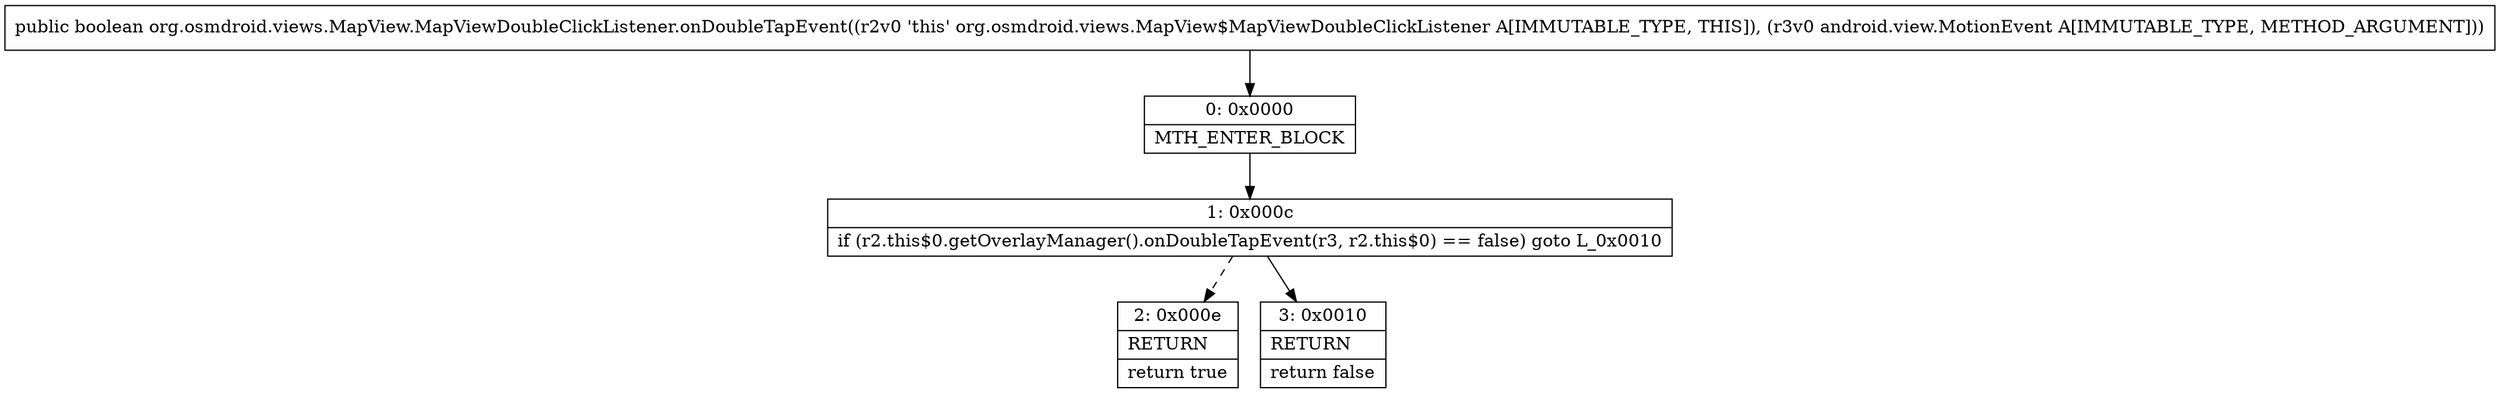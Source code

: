 digraph "CFG fororg.osmdroid.views.MapView.MapViewDoubleClickListener.onDoubleTapEvent(Landroid\/view\/MotionEvent;)Z" {
Node_0 [shape=record,label="{0\:\ 0x0000|MTH_ENTER_BLOCK\l}"];
Node_1 [shape=record,label="{1\:\ 0x000c|if (r2.this$0.getOverlayManager().onDoubleTapEvent(r3, r2.this$0) == false) goto L_0x0010\l}"];
Node_2 [shape=record,label="{2\:\ 0x000e|RETURN\l|return true\l}"];
Node_3 [shape=record,label="{3\:\ 0x0010|RETURN\l|return false\l}"];
MethodNode[shape=record,label="{public boolean org.osmdroid.views.MapView.MapViewDoubleClickListener.onDoubleTapEvent((r2v0 'this' org.osmdroid.views.MapView$MapViewDoubleClickListener A[IMMUTABLE_TYPE, THIS]), (r3v0 android.view.MotionEvent A[IMMUTABLE_TYPE, METHOD_ARGUMENT])) }"];
MethodNode -> Node_0;
Node_0 -> Node_1;
Node_1 -> Node_2[style=dashed];
Node_1 -> Node_3;
}

